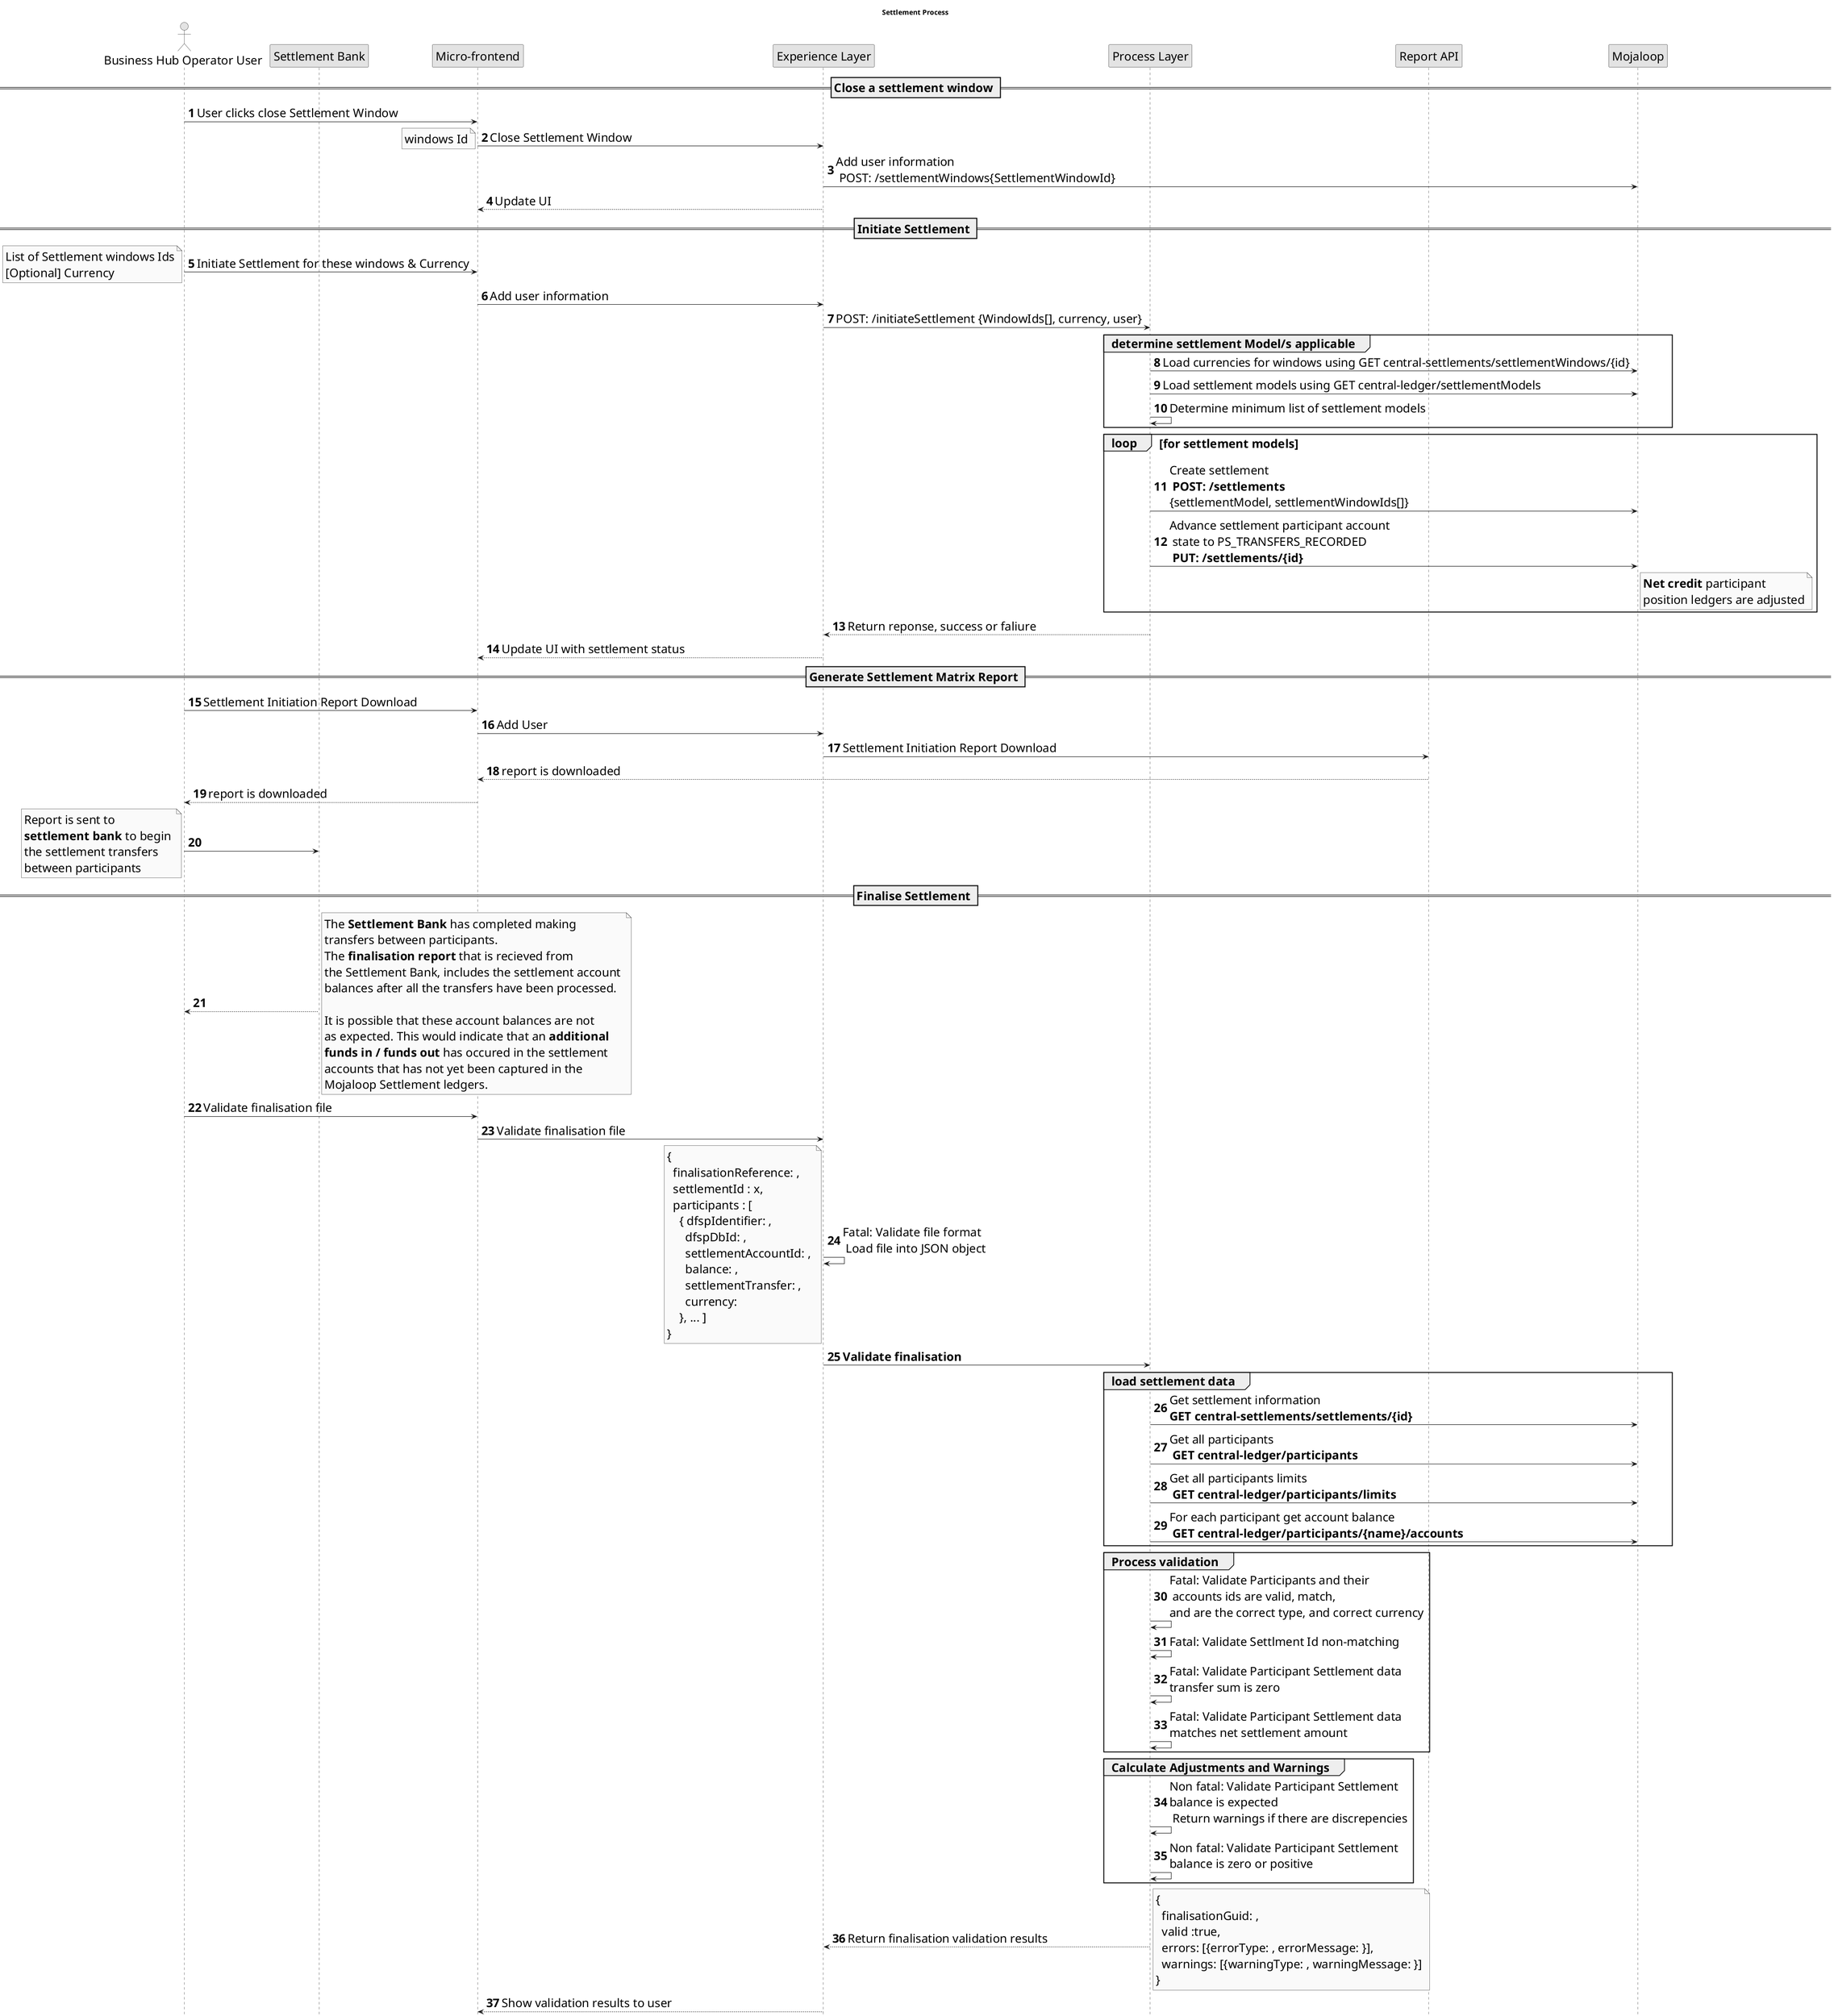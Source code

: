 @startuml settlementProcessAPI
skinparam activityFontSize 4
skinparam activityDiamondFontSize 30
skinparam activityArrowFontSize 24
skinparam defaultFontSize 24
skinparam noteFontSize 24
skinparam monochrome true
autonumber

title Settlement Process

actor "Business Hub Operator User" as bu

participant "Settlement Bank" as sbank
participant "Micro-frontend" as ui
participant "Experience Layer" as el
participant "Process Layer" as pl
participant "Report API" as report
participant "Mojaloop" as moja

== Close a settlement window ==
bu->ui: User clicks close Settlement Window
ui->el: Close Settlement Window
note left
windows Id
end note
el->moja: Add user information\n POST: /settlementWindows{SettlementWindowId}
el-->ui: Update UI
== Initiate Settlement ==
bu->ui: Initiate Settlement for these windows & Currency

note left
List of Settlement windows Ids
[Optional] Currency
end note

ui->el: Add user information
el->pl: POST: /initiateSettlement {WindowIds[], currency, user}

group determine settlement Model/s applicable
pl->moja: Load currencies for windows using GET central-settlements/settlementWindows/{id}
pl->moja: Load settlement models using GET central-ledger/settlementModels 
pl->pl: Determine minimum list of settlement models
end

loop for settlement models
pl->moja: Create settlement \n **POST: /settlements** \n{settlementModel, settlementWindowIds[]}
pl->moja: Advance settlement participant account\n state to PS_TRANSFERS_RECORDED \n **PUT: /settlements/{id}**
note right moja
**Net credit** participant 
position ledgers are adjusted
end note
end loop
pl-->el: Return reponse, success or faliure
el-->ui: Update UI with settlement status

== Generate Settlement Matrix Report ==
bu->ui: Settlement Initiation Report Download
ui->el: Add User
el->report: Settlement Initiation Report Download
report-->ui: report is downloaded
ui-->bu:report is downloaded
bu->sbank:
note left
Report is sent to 
**settlement bank** to begin 
the settlement transfers 
between participants
end note

== Finalise Settlement ==
sbank-->bu: 
note right
The **Settlement Bank** has completed making
transfers between participants.
The **finalisation report** that is recieved from 
the Settlement Bank, includes the settlement account 
balances after all the transfers have been processed.

It is possible that these account balances are not
as expected. This would indicate that an **additional** 
**funds in / funds out** has occured in the settlement 
accounts that has not yet been captured in the 
Mojaloop Settlement ledgers.
end note
bu -> ui: Validate finalisation file
ui -> el: Validate finalisation file
el -> el: Fatal: Validate file format \n Load file into JSON object
note left 
{
  finalisationReference: ,
  settlementId : x,
  participants : [
    { dfspIdentifier: , 
      dfspDbId: , 
      settlementAccountId: , 
      balance: , 
      settlementTransfer: , 
      currency: 
    }, ... ]
}
end note

el -> pl: **Validate finalisation**
group load settlement data
pl->moja: Get settlement information \n**GET central-settlements/settlements/{id}**
pl->moja: Get all participants\n **GET central-ledger/participants**
pl->moja: Get all participants limits\n **GET central-ledger/participants/limits**
pl->moja: For each participant get account balance\n **GET central-ledger/participants/{name}/accounts**
end
group Process validation 
pl -> pl: Fatal: Validate Participants and their \n accounts ids are valid, match, \nand are the correct type, and correct currency
pl -> pl: Fatal: Validate Settlment Id non-matching
pl -> pl: Fatal: Validate Participant Settlement data \ntransfer sum is zero
pl -> pl: Fatal: Validate Participant Settlement data \nmatches net settlement amount
end
group Calculate Adjustments and Warnings
pl -> pl: Non fatal: Validate Participant Settlement \nbalance is expected \n Return warnings if there are discrepencies
pl -> pl: Non fatal: Validate Participant Settlement \nbalance is zero or positive
end 
pl--> el: Return finalisation validation results
note right
  {
    finalisationGuid: ,
    valid :true,
    errors: [{errorType: , errorMessage: }],
    warnings: [{warningType: , warningMessage: }]
  }
end note
el--> ui: Show validation results to user
ui--> bu: 

bu -> ui: User confirms proceeding with finalisation
ui -> el: **Confirm Finalisation** \n**finalisationGuid:** \n**options:** { balanceSettlement, ndcIncrease, ndcDecrease}
el -> pl: 

loop for each settlement debit participant
pl->moja: [Remove if Liquidity adjustment includes settlement account check]\nadjust ndc: PUT /participants/{name}/limits
pl->moja: Adjust settlment account according to settlement (funds Out)\n POST /participants/{name}/accounts/{id}\nConfirm PUT /participants/{name}/accounts/{id}/transfers/{transferId}

pl->moja: Advance state to Settled\nPUT /settlements/{sid}/participants/{pid}/accounts/{aid} \n PUT /settlements/{sid}/participants/{pid}
note right moja
**Net debit** participant 
   position ledgers are adjusted
end note

end loop
loop for each settlement credit participant
pl->moja: [Remove if Liquidity adjustment includes settlement account check]\n adjust ndc: PUT /participants/{name}/limits
pl->moja: Adjust settlment account according to settlement (funds Out)\n POST /participants/{name}/accounts/{id}\nConfirm PUT /participants/{name}/accounts/{id}/transfers/{transferId}
note left pl
  reason: "Settlement Finanisation"
  extension list: 
    [ { 'key'='user', 'value'='username'},
      { 'key'='reference', 'value'='finalisatonReference'} ]
end note
pl->moja: Advance state to Settled\nPUT /settlements/{sid}/participants/{pid}/accounts/{aid} \n PUT /settlements/{sid}/participants/{pid}
end loop

loop For each participant rebalance Settlement account  
pl->moja: Get latest balance \n **GET central-ledger/participants/{name}/accounts**
pl->moja: if < actual balance then\n increase balance (funds In)\n POST /participants/{name}/accounts/{id}
pl->moja: if > actual balance then\n decrease balance (funds Out)\n POST /participants/{name}/accounts/{id}\nConfirm PUT /participants/{name}/accounts/{id}/transfers/{transferId}
note left pl
  reason: "Settlement Rebalance"
  extension list: 
    [ { 'key'='user', 'value'='username'},
      { 'key'='reference', 'value'='finalisatonReference'} ]
end note
pl->moja: Confirm correct balance\n **GET central-ledger/participants/{name}/accounts**
end 

pl-->el: Update settlement Status or display errors
el-->ui: Settlement \n Process \n Completed

@enduml